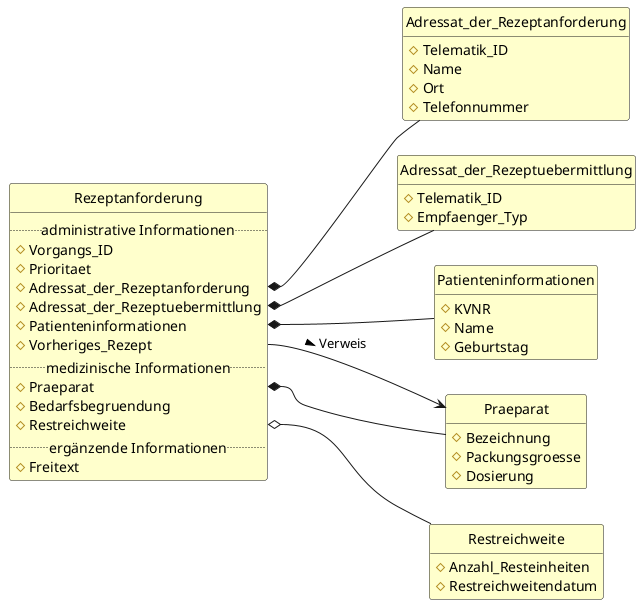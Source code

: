 @startuml

left to right direction

'skinparam linetype ortho
hide circle
hide methods

class "Rezeptanforderung" as Rezeptanforderung #BUSINESS {
    ..administrative Informationen..
    #Vorgangs_ID
    #Prioritaet
    #Adressat_der_Rezeptanforderung
    #Adressat_der_Rezeptuebermittlung
    #Patienteninformationen
    #Vorheriges_Rezept
    ..medizinische Informationen..
    #Praeparat
    #Bedarfsbegruendung
    #Restreichweite
    ..ergänzende Informationen..
    #Freitext
}

class "Adressat_der_Rezeptuebermittlung" as Anfordernde_Pflegeeinrichtung #BUSINESS {
    #Telematik_ID
    #Empfaenger_Typ
}

class "Patienteninformationen" as Patienteninformationen #BUSINESS {
    #KVNR
    #Name
    #Geburtstag
}

class "Praeparat" as Praeparat #BUSINESS {
    #Bezeichnung
    #Packungsgroesse
    #Dosierung
}

class "Restreichweite" as Restreichweite #BUSINESS {
    #Anzahl_Resteinheiten
    #Restreichweitendatum
}

class "Adressat_der_Rezeptanforderung" as Arztinformationen #BUSINESS {
    #Telematik_ID
    #Name
    #Ort
    #Telefonnummer
}

Rezeptanforderung::Adressat_der_Rezeptuebermittlung *-- Anfordernde_Pflegeeinrichtung
Rezeptanforderung::Patienteninformationen *-- Patienteninformationen
Rezeptanforderung::Praeparat *-- Praeparat
Rezeptanforderung::Vorheriges_Rezept --> Praeparat: Verweis >
Rezeptanforderung::Restreichweite o-- Restreichweite
Rezeptanforderung::Adressat_der_Rezeptanforderung *-- Arztinformationen


@enduml